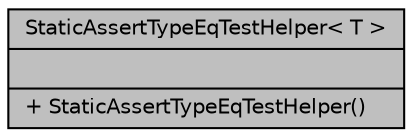 digraph "StaticAssertTypeEqTestHelper&lt; T &gt;"
{
  edge [fontname="Helvetica",fontsize="10",labelfontname="Helvetica",labelfontsize="10"];
  node [fontname="Helvetica",fontsize="10",shape=record];
  Node1 [label="{StaticAssertTypeEqTestHelper\< T \>\n||+ StaticAssertTypeEqTestHelper()\l}",height=0.2,width=0.4,color="black", fillcolor="grey75", style="filled", fontcolor="black"];
}
